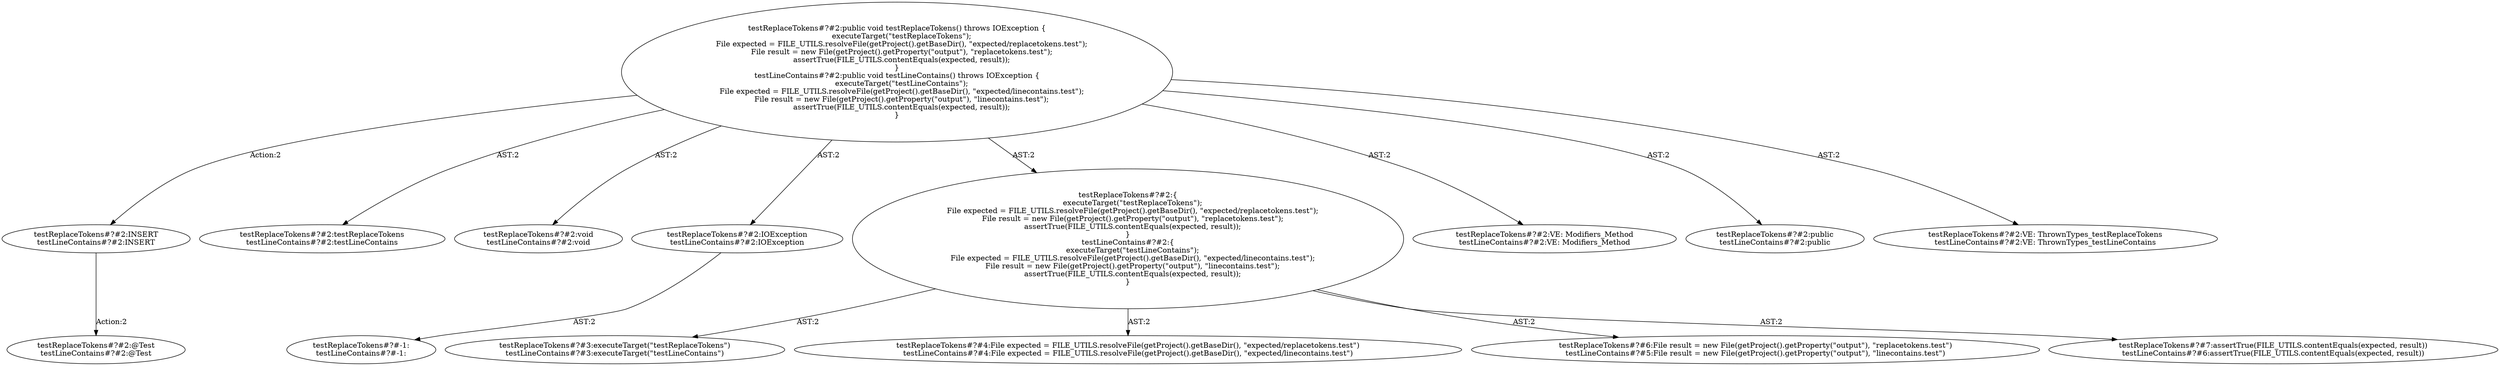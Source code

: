 digraph "Pattern" {
0 [label="testReplaceTokens#?#2:INSERT
testLineContains#?#2:INSERT" shape=ellipse]
1 [label="testReplaceTokens#?#2:public void testReplaceTokens() throws IOException \{
    executeTarget(\"testReplaceTokens\");
    File expected = FILE_UTILS.resolveFile(getProject().getBaseDir(), \"expected/replacetokens.test\");
    File result = new File(getProject().getProperty(\"output\"), \"replacetokens.test\");
    assertTrue(FILE_UTILS.contentEquals(expected, result));
\}
testLineContains#?#2:public void testLineContains() throws IOException \{
    executeTarget(\"testLineContains\");
    File expected = FILE_UTILS.resolveFile(getProject().getBaseDir(), \"expected/linecontains.test\");
    File result = new File(getProject().getProperty(\"output\"), \"linecontains.test\");
    assertTrue(FILE_UTILS.contentEquals(expected, result));
\}" shape=ellipse]
2 [label="testReplaceTokens#?#2:testReplaceTokens
testLineContains#?#2:testLineContains" shape=ellipse]
3 [label="testReplaceTokens#?#2:void
testLineContains#?#2:void" shape=ellipse]
4 [label="testReplaceTokens#?#2:IOException
testLineContains#?#2:IOException" shape=ellipse]
5 [label="testReplaceTokens#?#-1:
testLineContains#?#-1:" shape=ellipse]
6 [label="testReplaceTokens#?#2:\{
    executeTarget(\"testReplaceTokens\");
    File expected = FILE_UTILS.resolveFile(getProject().getBaseDir(), \"expected/replacetokens.test\");
    File result = new File(getProject().getProperty(\"output\"), \"replacetokens.test\");
    assertTrue(FILE_UTILS.contentEquals(expected, result));
\}
testLineContains#?#2:\{
    executeTarget(\"testLineContains\");
    File expected = FILE_UTILS.resolveFile(getProject().getBaseDir(), \"expected/linecontains.test\");
    File result = new File(getProject().getProperty(\"output\"), \"linecontains.test\");
    assertTrue(FILE_UTILS.contentEquals(expected, result));
\}" shape=ellipse]
7 [label="testReplaceTokens#?#3:executeTarget(\"testReplaceTokens\")
testLineContains#?#3:executeTarget(\"testLineContains\")" shape=ellipse]
8 [label="testReplaceTokens#?#4:File expected = FILE_UTILS.resolveFile(getProject().getBaseDir(), \"expected/replacetokens.test\")
testLineContains#?#4:File expected = FILE_UTILS.resolveFile(getProject().getBaseDir(), \"expected/linecontains.test\")" shape=ellipse]
9 [label="testReplaceTokens#?#6:File result = new File(getProject().getProperty(\"output\"), \"replacetokens.test\")
testLineContains#?#5:File result = new File(getProject().getProperty(\"output\"), \"linecontains.test\")" shape=ellipse]
10 [label="testReplaceTokens#?#7:assertTrue(FILE_UTILS.contentEquals(expected, result))
testLineContains#?#6:assertTrue(FILE_UTILS.contentEquals(expected, result))" shape=ellipse]
11 [label="testReplaceTokens#?#2:VE: Modifiers_Method
testLineContains#?#2:VE: Modifiers_Method" shape=ellipse]
12 [label="testReplaceTokens#?#2:public
testLineContains#?#2:public" shape=ellipse]
13 [label="testReplaceTokens#?#2:VE: ThrownTypes_testReplaceTokens
testLineContains#?#2:VE: ThrownTypes_testLineContains" shape=ellipse]
14 [label="testReplaceTokens#?#2:@Test
testLineContains#?#2:@Test" shape=ellipse]
0 -> 14 [label="Action:2"];
1 -> 0 [label="Action:2"];
1 -> 2 [label="AST:2"];
1 -> 3 [label="AST:2"];
1 -> 4 [label="AST:2"];
1 -> 6 [label="AST:2"];
1 -> 11 [label="AST:2"];
1 -> 12 [label="AST:2"];
1 -> 13 [label="AST:2"];
4 -> 5 [label="AST:2"];
6 -> 7 [label="AST:2"];
6 -> 8 [label="AST:2"];
6 -> 9 [label="AST:2"];
6 -> 10 [label="AST:2"];
}
